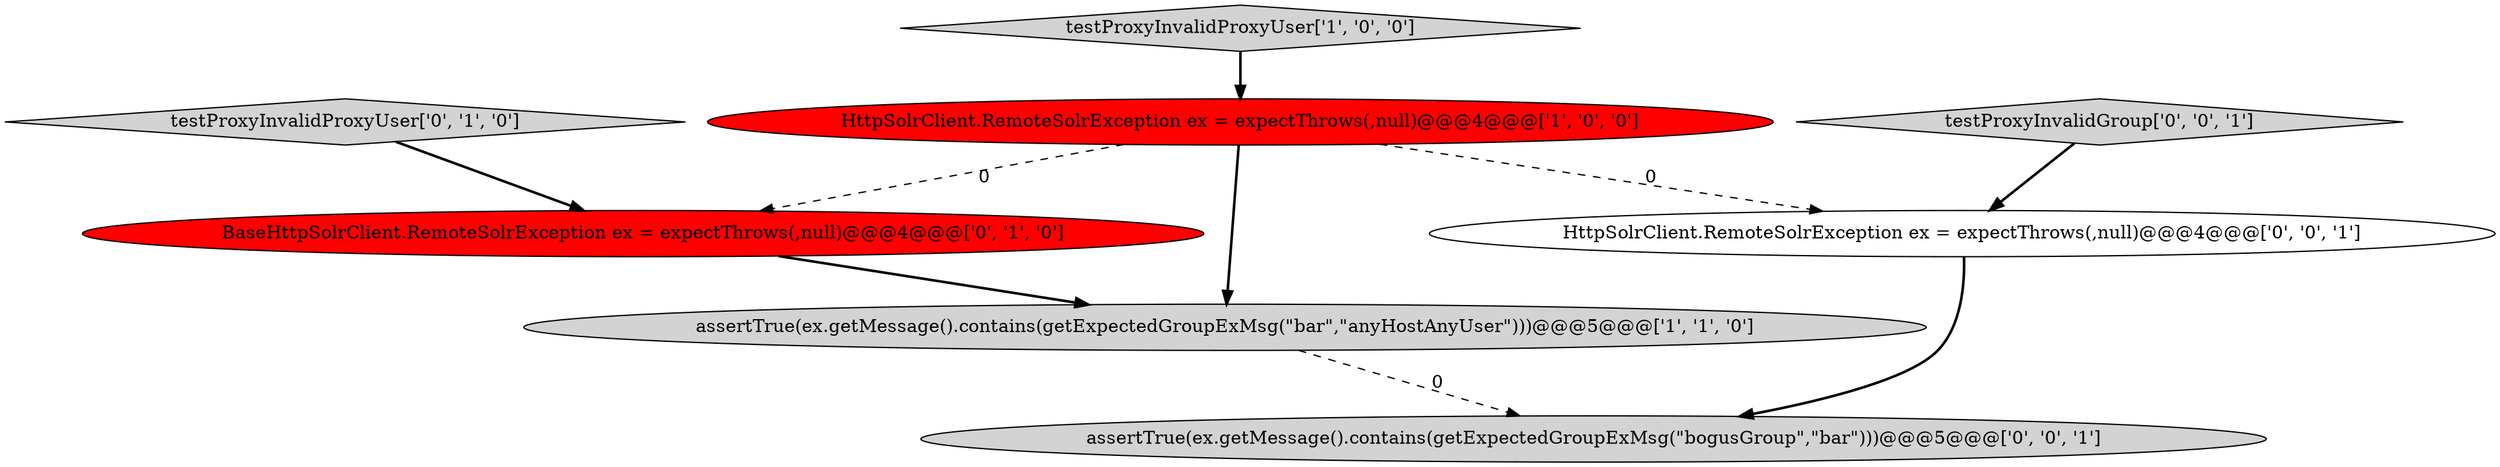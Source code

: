 digraph {
5 [style = filled, label = "HttpSolrClient.RemoteSolrException ex = expectThrows(,null)@@@4@@@['0', '0', '1']", fillcolor = white, shape = ellipse image = "AAA0AAABBB3BBB"];
1 [style = filled, label = "HttpSolrClient.RemoteSolrException ex = expectThrows(,null)@@@4@@@['1', '0', '0']", fillcolor = red, shape = ellipse image = "AAA1AAABBB1BBB"];
0 [style = filled, label = "testProxyInvalidProxyUser['1', '0', '0']", fillcolor = lightgray, shape = diamond image = "AAA0AAABBB1BBB"];
4 [style = filled, label = "BaseHttpSolrClient.RemoteSolrException ex = expectThrows(,null)@@@4@@@['0', '1', '0']", fillcolor = red, shape = ellipse image = "AAA1AAABBB2BBB"];
2 [style = filled, label = "assertTrue(ex.getMessage().contains(getExpectedGroupExMsg(\"bar\",\"anyHostAnyUser\")))@@@5@@@['1', '1', '0']", fillcolor = lightgray, shape = ellipse image = "AAA0AAABBB1BBB"];
3 [style = filled, label = "testProxyInvalidProxyUser['0', '1', '0']", fillcolor = lightgray, shape = diamond image = "AAA0AAABBB2BBB"];
7 [style = filled, label = "testProxyInvalidGroup['0', '0', '1']", fillcolor = lightgray, shape = diamond image = "AAA0AAABBB3BBB"];
6 [style = filled, label = "assertTrue(ex.getMessage().contains(getExpectedGroupExMsg(\"bogusGroup\",\"bar\")))@@@5@@@['0', '0', '1']", fillcolor = lightgray, shape = ellipse image = "AAA0AAABBB3BBB"];
1->4 [style = dashed, label="0"];
1->2 [style = bold, label=""];
7->5 [style = bold, label=""];
4->2 [style = bold, label=""];
1->5 [style = dashed, label="0"];
5->6 [style = bold, label=""];
3->4 [style = bold, label=""];
0->1 [style = bold, label=""];
2->6 [style = dashed, label="0"];
}
